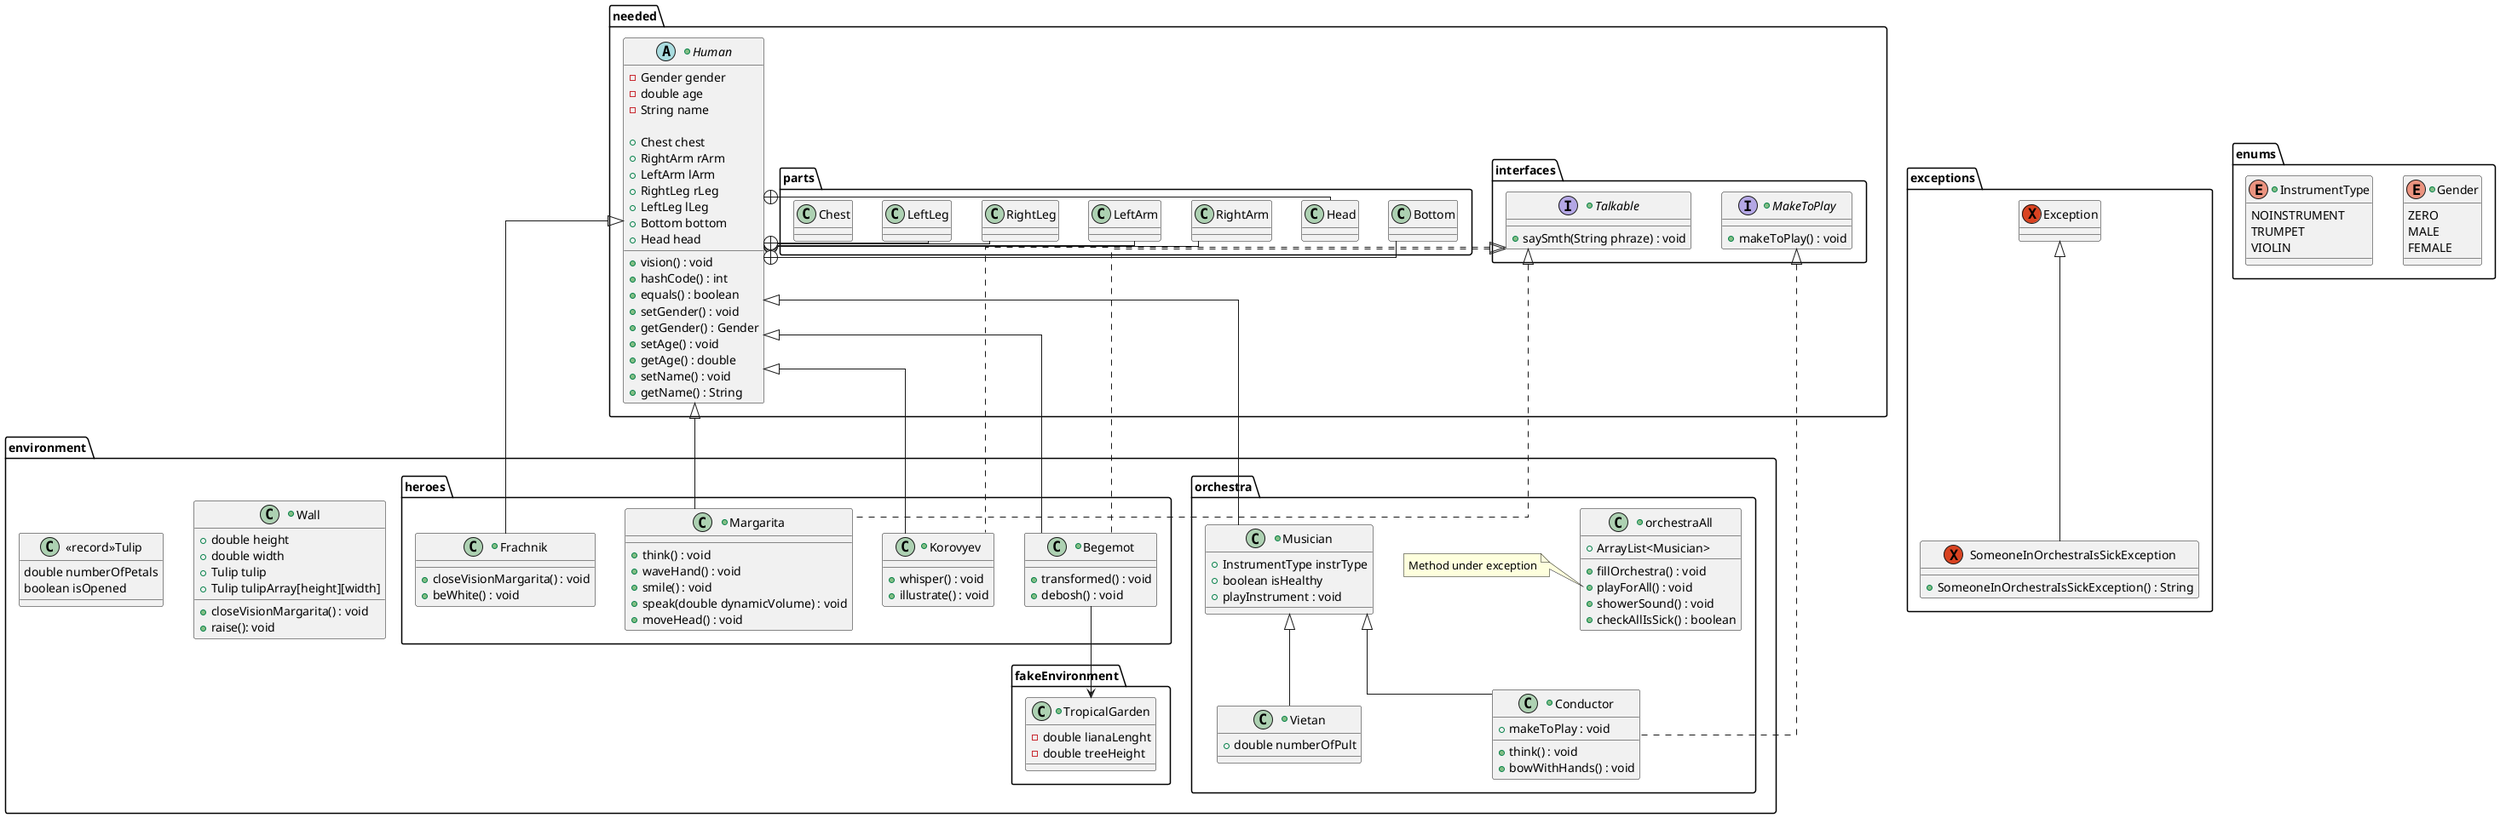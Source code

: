 @startuml
skinparam linetype ortho

package needed{

+abstract class Human{
-Gender gender
-double age
-String name

+Chest chest
+RightArm rArm
+LeftArm lArm
+RightLeg rLeg
+LeftLeg lLeg
+Bottom bottom
+Head head

+vision() : void
+hashCode() : int
+equals() : boolean
+setGender() : void
+getGender() : Gender
+setAge() : void
+getAge() : double
+setName() : void
+getName() : String
}

package interfaces{

+interface MakeToPlay{
+makeToPlay() : void
}

+interface Talkable{
+saySmth(String phraze) : void
}
}


package parts{
class Chest{}
class RightArm{}
class LeftArm{}
class RightLeg{}
class LeftLeg{}
class Bottom{}
class Head{}
}

}



package exceptions{

'+class SomeoneInOrchestraIsSickException extends Exception{
'
'+SomeoneInOrchestraIsSickException() : String
'
'}

exception Exception{}

exception SomeoneInOrchestraIsSickException extends Exception{

+SomeoneInOrchestraIsSickException() : String

}

}

package environment{

package fakeEnvironment{
+class TropicalGarden{
-double lianaLenght
-double treeHeight
}
}


package orchestra{

+class Musician extends needed.Human{
+InstrumentType instrType
+boolean isHealthy
+playInstrument : void
}

+class orchestraAll{
+ArrayList<Musician>
+fillOrchestra() : void
+playForAll() : void
+showerSound() : void
+checkAllIsSick() : boolean
}

note left of orchestraAll::playForAll
  Method under exception
end note

+class Conductor extends Musician implements needed.interfaces.MakeToPlay{
+think() : void
+makeToPlay : void
+bowWithHands() : void
}


+class Vietan extends Musician{
+double numberOfPult
}

}
+class Wall{
+double height
+double width
+Tulip tulip
+Tulip tulipArray[height][width]
+closeVisionMargarita() : void
+raise(): void
}

class «record»Tulip{
double numberOfPetals
boolean isOpened
}



package heroes{
+class Margarita extends needed.Human implements needed.interfaces.Talkable{
+think() : void
+waveHand() : void
+smile() : void
+speak(double dynamicVolume) : void
+moveHead() : void
}



+class Begemot extends needed.Human implements needed.interfaces.Talkable{
+transformed() : void
+debosh() : void
}


+class Korovyev extends needed.Human implements needed.interfaces.Talkable{
+whisper() : void
+illustrate() : void
}


+class Frachnik extends needed.Human{
+closeVisionMargarita() : void
+beWhite() : void
}

}

}

package enums{
+enum Gender{
ZERO
MALE
FEMALE
}

+enum InstrumentType{
NOINSTRUMENT
TRUMPET
VIOLIN
}
}

'СВЯЗИ КОТОРЫЕ НЕ БУКВАМИ
Human +- RightArm
Human +- LeftArm
Human +- RightLeg
Human +- LeftLeg
Human +- Bottom
Human +- Head
environment.heroes.Begemot --> environment.fakeEnvironment.TropicalGarden

@enduml